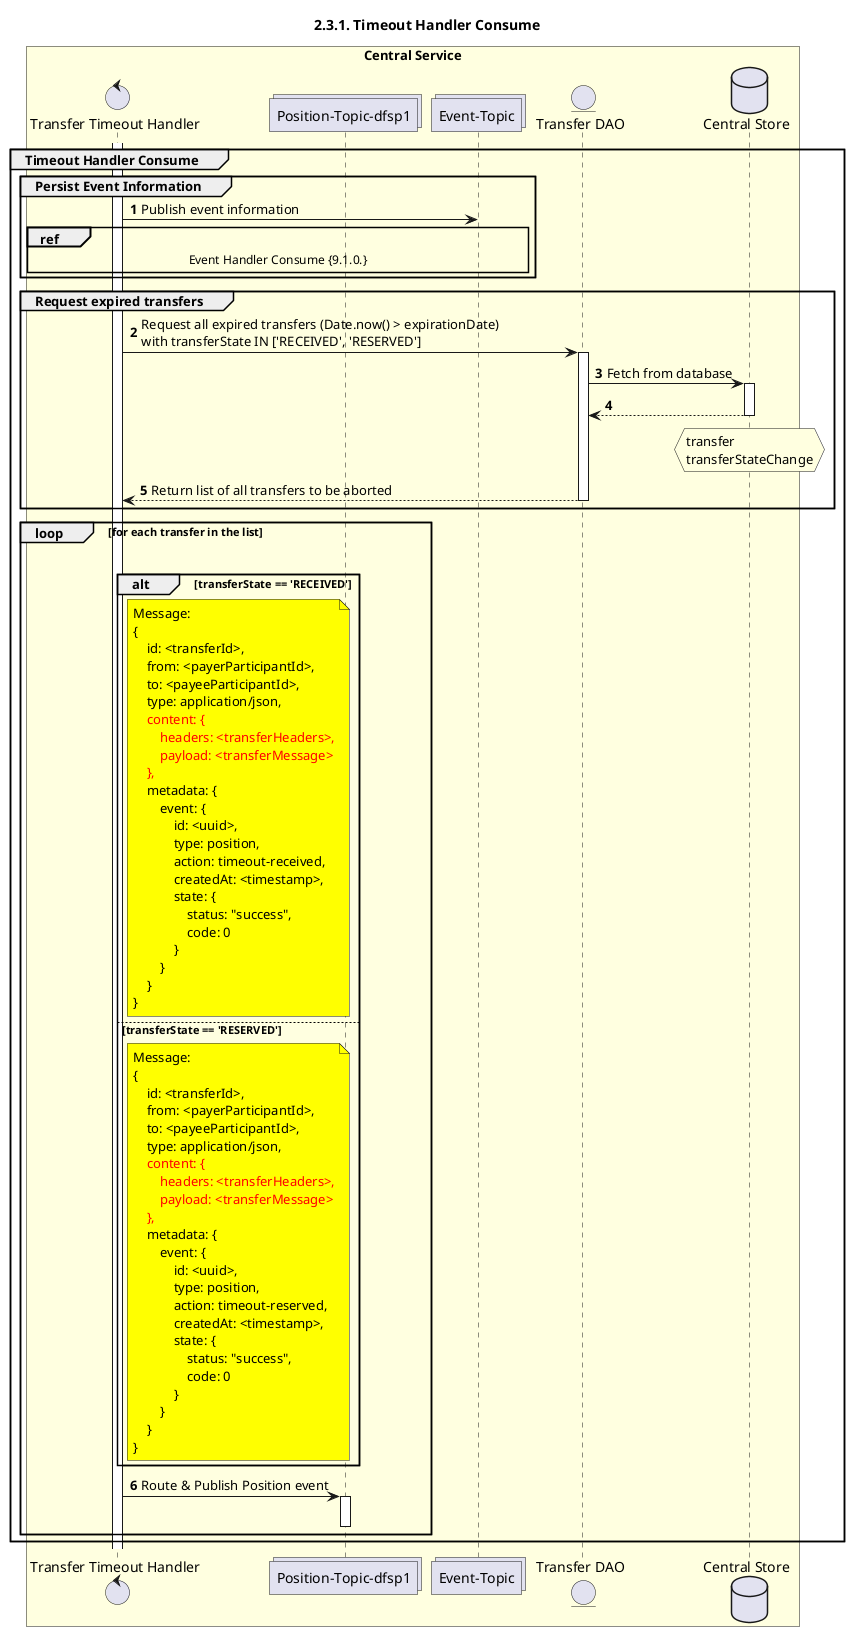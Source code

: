 @startuml
' declate title
title 2.3.1. Timeout Handler Consume

autonumber

' Actor Keys:
'   boundary - APIs/Interfaces, etc
'   collections - Kafka Topics
'   control - Kafka Consumers
'   entity - Database Access Objects
'   database - Database Persistance Store

' declare actors
control "Transfer Timeout Handler" as EXP_HANDLER
collections "Position-Topic-dfsp1" as TOPIC_POSITION_DFSP1
collections "Event-Topic" as TOPIC_EVENT
entity "Transfer DAO" as TRANS_DAO
database "Central Store" as DB

box "Central Service" #LightYellow
    participant EXP_HANDLER
    participant TOPIC_POSITION_DFSP1
    participant TOPIC_EVENT
    participant TRANS_DAO
    participant DB
end box

' start flow
activate EXP_HANDLER
group Timeout Handler Consume
    group Persist Event Information
        EXP_HANDLER -> TOPIC_EVENT: Publish event information
        ref over EXP_HANDLER, TOPIC_EVENT :  Event Handler Consume {9.1.0.} 
    end

    group Request expired transfers
        EXP_HANDLER -> TRANS_DAO: Request all expired transfers (Date.now() > expirationDate) \nwith transferState IN ['RECEIVED', 'RESERVED']
        activate TRANS_DAO
        TRANS_DAO -> DB: Fetch from database
        activate DB
        DB --> TRANS_DAO
        deactivate DB
        hnote over DB #lightyellow
            transfer
            transferStateChange
        end note
        EXP_HANDLER <-- TRANS_DAO: Return list of all transfers to be aborted
        deactivate TRANS_DAO
    end

    loop for each transfer in the list
        |||
        alt transferState == 'RECEIVED'
            note right of EXP_HANDLER #yellow
                Message:
                {
                    id: <transferId>,
                    from: <payerParticipantId>,
                    to: <payeeParticipantId>,
                    type: application/json,
                    <color #FF0000>content: {</color>
                        <color #FF0000>headers: <transferHeaders>,</color>
                        <color #FF0000>payload: <transferMessage></color>
                    <color #FF0000>},</color>
                    metadata: {
                        event: {
                            id: <uuid>,
                            type: position,
                            action: timeout-received,
                            createdAt: <timestamp>,
                            state: {
                                status: "success",
                                code: 0
                            }
                        }
                    }
                }
            end note
        else transferState == 'RESERVED'
            note right of EXP_HANDLER #yellow
                Message:
                {
                    id: <transferId>,
                    from: <payerParticipantId>,
                    to: <payeeParticipantId>,
                    type: application/json,
                    <color #FF0000>content: {</color>
                        <color #FF0000>headers: <transferHeaders>,</color>
                        <color #FF0000>payload: <transferMessage></color>
                    <color #FF0000>},</color>
                    metadata: {
                        event: {
                            id: <uuid>,
                            type: position,
                            action: timeout-reserved,
                            createdAt: <timestamp>,
                            state: {
                                status: "success",
                                code: 0
                            }
                        }
                    }
                }
            end note
        end
        EXP_HANDLER -> TOPIC_POSITION_DFSP1: Route & Publish Position event
        activate TOPIC_POSITION_DFSP1
        deactivate TOPIC_POSITION_DFSP1
    end
end
@enduml
